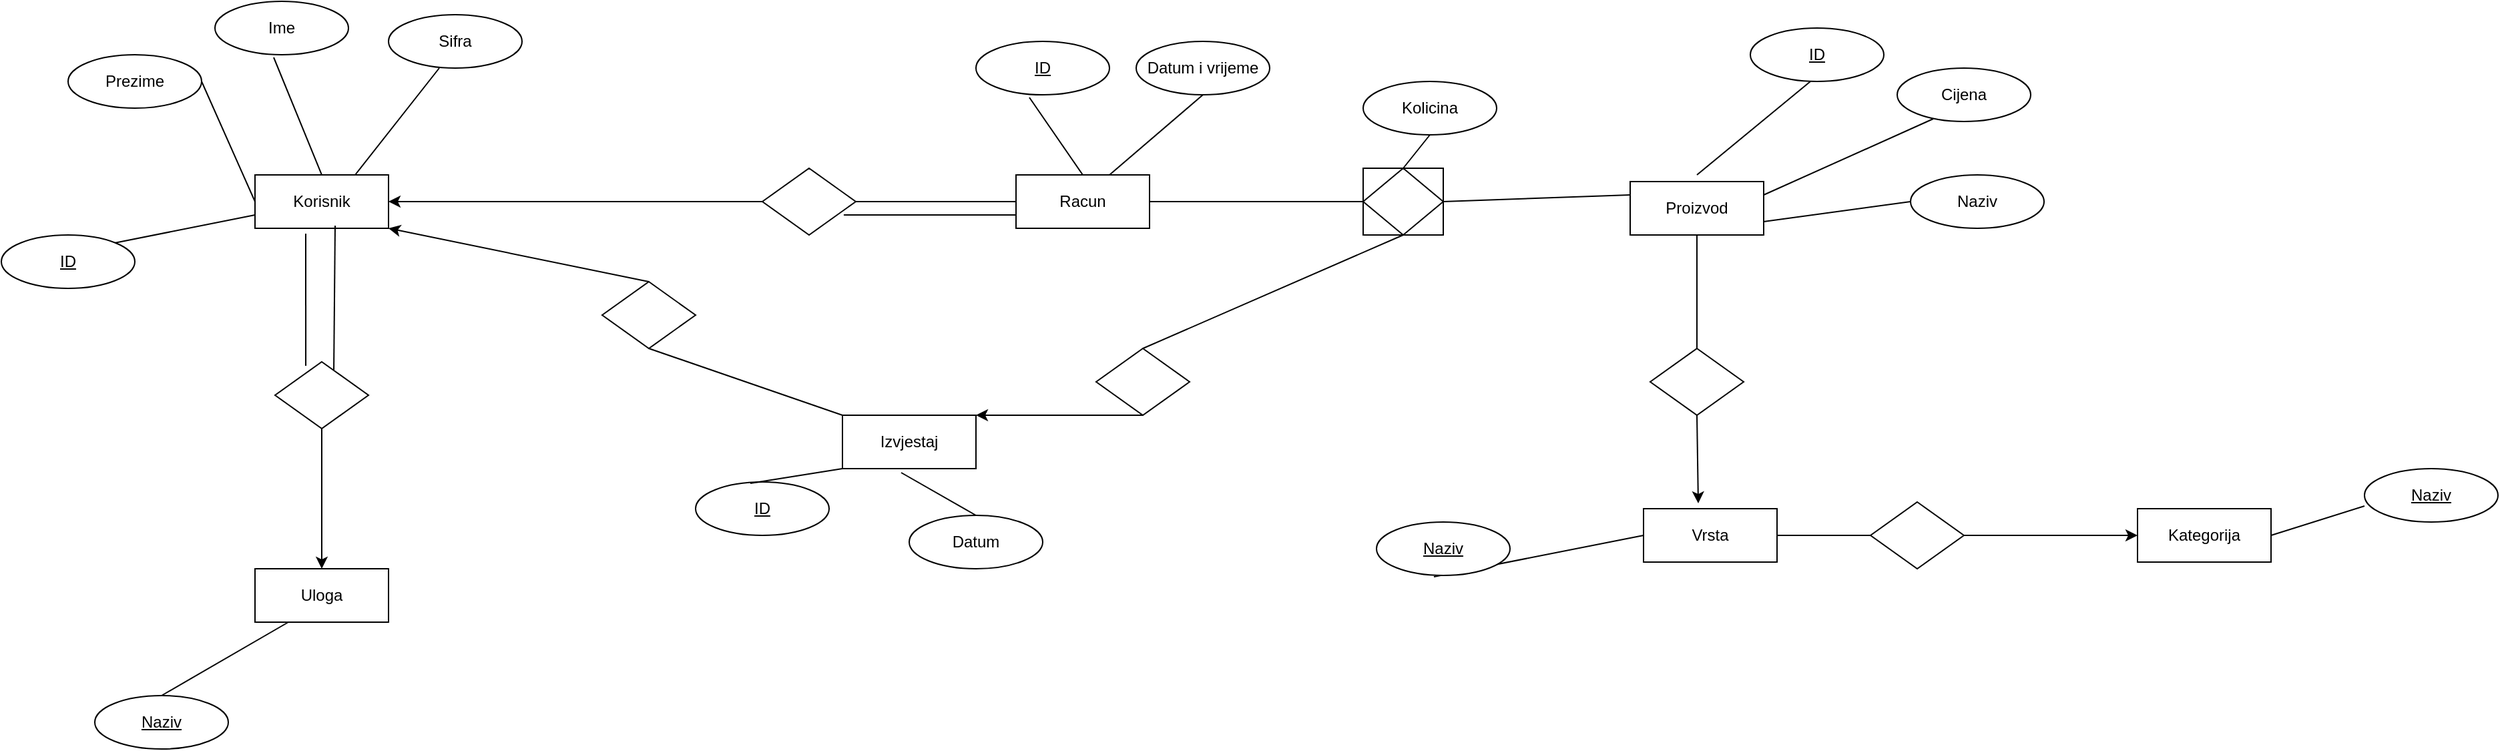 <mxfile version="21.5.0" type="device">
  <diagram name="Page-1" id="uMtkj1Ftv3p5Sa-9l_ay">
    <mxGraphModel dx="2450" dy="843" grid="1" gridSize="10" guides="1" tooltips="1" connect="1" arrows="1" fold="1" page="1" pageScale="1" pageWidth="850" pageHeight="1100" math="0" shadow="0">
      <root>
        <mxCell id="0" />
        <mxCell id="1" parent="0" />
        <mxCell id="wWX0gEDaJDGyEXmUy9La-1" value="Korisnik" style="whiteSpace=wrap;html=1;align=center;" parent="1" vertex="1">
          <mxGeometry x="60" y="170" width="100" height="40" as="geometry" />
        </mxCell>
        <mxCell id="wWX0gEDaJDGyEXmUy9La-2" value="ID" style="ellipse;whiteSpace=wrap;html=1;align=center;fontStyle=4;" parent="1" vertex="1">
          <mxGeometry x="-130" y="215" width="100" height="40" as="geometry" />
        </mxCell>
        <mxCell id="wWX0gEDaJDGyEXmUy9La-5" value="Ime" style="ellipse;whiteSpace=wrap;html=1;align=center;" parent="1" vertex="1">
          <mxGeometry x="30" y="40" width="100" height="40" as="geometry" />
        </mxCell>
        <mxCell id="wWX0gEDaJDGyEXmUy9La-6" value="Prezime" style="ellipse;whiteSpace=wrap;html=1;align=center;" parent="1" vertex="1">
          <mxGeometry x="-80" y="80" width="100" height="40" as="geometry" />
        </mxCell>
        <mxCell id="wWX0gEDaJDGyEXmUy9La-7" value="" style="endArrow=none;html=1;rounded=0;entryX=0.44;entryY=1.05;entryDx=0;entryDy=0;entryPerimeter=0;exitX=0.5;exitY=0;exitDx=0;exitDy=0;" parent="1" source="wWX0gEDaJDGyEXmUy9La-1" target="wWX0gEDaJDGyEXmUy9La-5" edge="1">
          <mxGeometry width="50" height="50" relative="1" as="geometry">
            <mxPoint x="440" y="460" as="sourcePoint" />
            <mxPoint x="490" y="410" as="targetPoint" />
          </mxGeometry>
        </mxCell>
        <mxCell id="wWX0gEDaJDGyEXmUy9La-8" value="" style="endArrow=none;html=1;rounded=0;entryX=1;entryY=0.5;entryDx=0;entryDy=0;exitX=0;exitY=0.5;exitDx=0;exitDy=0;" parent="1" source="wWX0gEDaJDGyEXmUy9La-1" target="wWX0gEDaJDGyEXmUy9La-6" edge="1">
          <mxGeometry width="50" height="50" relative="1" as="geometry">
            <mxPoint x="400" y="360" as="sourcePoint" />
            <mxPoint x="354" y="332" as="targetPoint" />
          </mxGeometry>
        </mxCell>
        <mxCell id="wWX0gEDaJDGyEXmUy9La-9" value="" style="endArrow=none;html=1;rounded=0;entryX=1;entryY=0;entryDx=0;entryDy=0;exitX=0;exitY=0.75;exitDx=0;exitDy=0;" parent="1" source="wWX0gEDaJDGyEXmUy9La-1" target="wWX0gEDaJDGyEXmUy9La-2" edge="1">
          <mxGeometry width="50" height="50" relative="1" as="geometry">
            <mxPoint x="350" y="380" as="sourcePoint" />
            <mxPoint x="320" y="350" as="targetPoint" />
          </mxGeometry>
        </mxCell>
        <mxCell id="wWX0gEDaJDGyEXmUy9La-10" value="Racun" style="whiteSpace=wrap;html=1;align=center;" parent="1" vertex="1">
          <mxGeometry x="630" y="170" width="100" height="40" as="geometry" />
        </mxCell>
        <mxCell id="wWX0gEDaJDGyEXmUy9La-11" value="ID" style="ellipse;whiteSpace=wrap;html=1;align=center;fontStyle=4;" parent="1" vertex="1">
          <mxGeometry x="600" y="70" width="100" height="40" as="geometry" />
        </mxCell>
        <mxCell id="wWX0gEDaJDGyEXmUy9La-12" value="" style="shape=rhombus;perimeter=rhombusPerimeter;whiteSpace=wrap;html=1;align=center;" parent="1" vertex="1">
          <mxGeometry x="440" y="165" width="70" height="50" as="geometry" />
        </mxCell>
        <mxCell id="wWX0gEDaJDGyEXmUy9La-14" value="" style="endArrow=none;html=1;rounded=0;entryX=0;entryY=0.5;entryDx=0;entryDy=0;exitX=1;exitY=0.5;exitDx=0;exitDy=0;" parent="1" source="wWX0gEDaJDGyEXmUy9La-12" target="wWX0gEDaJDGyEXmUy9La-10" edge="1">
          <mxGeometry width="50" height="50" relative="1" as="geometry">
            <mxPoint x="440" y="460" as="sourcePoint" />
            <mxPoint x="490" y="410" as="targetPoint" />
          </mxGeometry>
        </mxCell>
        <mxCell id="wWX0gEDaJDGyEXmUy9La-15" value="" style="endArrow=classic;html=1;rounded=0;entryX=1;entryY=0.5;entryDx=0;entryDy=0;exitX=0;exitY=0.5;exitDx=0;exitDy=0;" parent="1" source="wWX0gEDaJDGyEXmUy9La-12" target="wWX0gEDaJDGyEXmUy9La-1" edge="1">
          <mxGeometry width="50" height="50" relative="1" as="geometry">
            <mxPoint x="440" y="460" as="sourcePoint" />
            <mxPoint x="490" y="410" as="targetPoint" />
          </mxGeometry>
        </mxCell>
        <mxCell id="wWX0gEDaJDGyEXmUy9La-16" value="" style="endArrow=none;html=1;rounded=0;entryX=0.4;entryY=1.05;entryDx=0;entryDy=0;entryPerimeter=0;exitX=0.5;exitY=0;exitDx=0;exitDy=0;" parent="1" source="wWX0gEDaJDGyEXmUy9La-10" target="wWX0gEDaJDGyEXmUy9La-11" edge="1">
          <mxGeometry width="50" height="50" relative="1" as="geometry">
            <mxPoint x="440" y="460" as="sourcePoint" />
            <mxPoint x="490" y="410" as="targetPoint" />
          </mxGeometry>
        </mxCell>
        <mxCell id="wWX0gEDaJDGyEXmUy9La-19" value="Datum i vrijeme" style="ellipse;whiteSpace=wrap;html=1;align=center;" parent="1" vertex="1">
          <mxGeometry x="720" y="70" width="100" height="40" as="geometry" />
        </mxCell>
        <mxCell id="wWX0gEDaJDGyEXmUy9La-20" value="" style="endArrow=none;html=1;rounded=0;entryX=0.5;entryY=1;entryDx=0;entryDy=0;" parent="1" target="wWX0gEDaJDGyEXmUy9La-19" edge="1">
          <mxGeometry width="50" height="50" relative="1" as="geometry">
            <mxPoint x="700" y="170" as="sourcePoint" />
            <mxPoint x="650" y="122" as="targetPoint" />
          </mxGeometry>
        </mxCell>
        <mxCell id="wWX0gEDaJDGyEXmUy9La-22" value="" style="endArrow=none;html=1;rounded=0;entryX=0;entryY=0.25;entryDx=0;entryDy=0;exitX=1;exitY=0.5;exitDx=0;exitDy=0;" parent="1" source="CLQFQkH-uaahIQlkS5Gx-1" target="q-AJSF_e4BkdiFMXOZ78-1" edge="1">
          <mxGeometry width="50" height="50" relative="1" as="geometry">
            <mxPoint x="960" y="190" as="sourcePoint" />
            <mxPoint x="1090" y="190" as="targetPoint" />
          </mxGeometry>
        </mxCell>
        <mxCell id="wWX0gEDaJDGyEXmUy9La-42" value="" style="endArrow=none;html=1;rounded=0;entryX=0.5;entryY=1;entryDx=0;entryDy=0;exitX=0.5;exitY=0;exitDx=0;exitDy=0;" parent="1" edge="1">
          <mxGeometry width="50" height="50" relative="1" as="geometry">
            <mxPoint x="1140" y="170" as="sourcePoint" />
            <mxPoint x="1225" y="100" as="targetPoint" />
          </mxGeometry>
        </mxCell>
        <mxCell id="wWX0gEDaJDGyEXmUy9La-49" value="Sifra" style="ellipse;whiteSpace=wrap;html=1;align=center;" parent="1" vertex="1">
          <mxGeometry x="160" y="50" width="100" height="40" as="geometry" />
        </mxCell>
        <mxCell id="wWX0gEDaJDGyEXmUy9La-50" value="" style="endArrow=none;html=1;rounded=0;entryX=0.75;entryY=0;entryDx=0;entryDy=0;exitX=0.38;exitY=1;exitDx=0;exitDy=0;exitPerimeter=0;" parent="1" source="wWX0gEDaJDGyEXmUy9La-49" target="wWX0gEDaJDGyEXmUy9La-1" edge="1">
          <mxGeometry width="50" height="50" relative="1" as="geometry">
            <mxPoint x="200" y="210" as="sourcePoint" />
            <mxPoint x="155" y="231" as="targetPoint" />
          </mxGeometry>
        </mxCell>
        <mxCell id="wWX0gEDaJDGyEXmUy9La-59" value="Kolicina" style="ellipse;whiteSpace=wrap;html=1;align=center;" parent="1" vertex="1">
          <mxGeometry x="890" y="100" width="100" height="40" as="geometry" />
        </mxCell>
        <mxCell id="wWX0gEDaJDGyEXmUy9La-60" value="" style="endArrow=none;html=1;rounded=0;entryX=0.5;entryY=1;entryDx=0;entryDy=0;exitX=0.5;exitY=0;exitDx=0;exitDy=0;" parent="1" source="CLQFQkH-uaahIQlkS5Gx-1" target="wWX0gEDaJDGyEXmUy9La-59" edge="1">
          <mxGeometry width="50" height="50" relative="1" as="geometry">
            <mxPoint x="925" y="165" as="sourcePoint" />
            <mxPoint x="1125" y="120" as="targetPoint" />
          </mxGeometry>
        </mxCell>
        <mxCell id="q-AJSF_e4BkdiFMXOZ78-1" value="Proizvod" style="whiteSpace=wrap;html=1;align=center;" parent="1" vertex="1">
          <mxGeometry x="1090" y="175" width="100" height="40" as="geometry" />
        </mxCell>
        <mxCell id="q-AJSF_e4BkdiFMXOZ78-3" value="ID" style="ellipse;whiteSpace=wrap;html=1;align=center;fontStyle=4;" parent="1" vertex="1">
          <mxGeometry x="1180" y="60" width="100" height="40" as="geometry" />
        </mxCell>
        <mxCell id="q-AJSF_e4BkdiFMXOZ78-4" value="" style="endArrow=none;html=1;rounded=0;entryX=0;entryY=0.5;entryDx=0;entryDy=0;exitX=1;exitY=0.5;exitDx=0;exitDy=0;" parent="1" source="wWX0gEDaJDGyEXmUy9La-10" target="CLQFQkH-uaahIQlkS5Gx-1" edge="1">
          <mxGeometry width="50" height="50" relative="1" as="geometry">
            <mxPoint x="970" y="200" as="sourcePoint" />
            <mxPoint x="890" y="190" as="targetPoint" />
          </mxGeometry>
        </mxCell>
        <mxCell id="LlmAp3Jcx0G5IWVWPpvB-1" value="Cijena" style="ellipse;whiteSpace=wrap;html=1;align=center;" parent="1" vertex="1">
          <mxGeometry x="1290" y="90" width="100" height="40" as="geometry" />
        </mxCell>
        <mxCell id="LlmAp3Jcx0G5IWVWPpvB-2" value="" style="endArrow=none;html=1;rounded=0;entryX=0.27;entryY=0.95;entryDx=0;entryDy=0;exitX=1;exitY=0.25;exitDx=0;exitDy=0;entryPerimeter=0;" parent="1" source="q-AJSF_e4BkdiFMXOZ78-1" target="LlmAp3Jcx0G5IWVWPpvB-1" edge="1">
          <mxGeometry width="50" height="50" relative="1" as="geometry">
            <mxPoint x="1140" y="181" as="sourcePoint" />
            <mxPoint x="1125" y="120" as="targetPoint" />
          </mxGeometry>
        </mxCell>
        <mxCell id="CLQFQkH-uaahIQlkS5Gx-1" value="" style="shape=associativeEntity;whiteSpace=wrap;html=1;align=center;" parent="1" vertex="1">
          <mxGeometry x="890" y="165" width="60" height="50" as="geometry" />
        </mxCell>
        <mxCell id="CLQFQkH-uaahIQlkS5Gx-3" value="Izvjestaj" style="whiteSpace=wrap;html=1;align=center;" parent="1" vertex="1">
          <mxGeometry x="500" y="350" width="100" height="40" as="geometry" />
        </mxCell>
        <mxCell id="CLQFQkH-uaahIQlkS5Gx-4" value="" style="shape=rhombus;perimeter=rhombusPerimeter;whiteSpace=wrap;html=1;align=center;" parent="1" vertex="1">
          <mxGeometry x="690" y="300" width="70" height="50" as="geometry" />
        </mxCell>
        <mxCell id="CLQFQkH-uaahIQlkS5Gx-5" value="" style="endArrow=classic;html=1;rounded=0;entryX=1;entryY=0;entryDx=0;entryDy=0;exitX=0.5;exitY=1;exitDx=0;exitDy=0;" parent="1" source="CLQFQkH-uaahIQlkS5Gx-4" target="CLQFQkH-uaahIQlkS5Gx-3" edge="1">
          <mxGeometry width="50" height="50" relative="1" as="geometry">
            <mxPoint x="790" y="470" as="sourcePoint" />
            <mxPoint x="840" y="420" as="targetPoint" />
          </mxGeometry>
        </mxCell>
        <mxCell id="CLQFQkH-uaahIQlkS5Gx-6" value="" style="endArrow=none;html=1;rounded=0;entryX=0.5;entryY=1;entryDx=0;entryDy=0;exitX=0.5;exitY=0;exitDx=0;exitDy=0;" parent="1" source="CLQFQkH-uaahIQlkS5Gx-4" target="CLQFQkH-uaahIQlkS5Gx-1" edge="1">
          <mxGeometry width="50" height="50" relative="1" as="geometry">
            <mxPoint x="790" y="470" as="sourcePoint" />
            <mxPoint x="840" y="420" as="targetPoint" />
          </mxGeometry>
        </mxCell>
        <mxCell id="CLQFQkH-uaahIQlkS5Gx-7" value="" style="shape=rhombus;perimeter=rhombusPerimeter;whiteSpace=wrap;html=1;align=center;" parent="1" vertex="1">
          <mxGeometry x="320" y="250" width="70" height="50" as="geometry" />
        </mxCell>
        <mxCell id="CLQFQkH-uaahIQlkS5Gx-8" value="" style="endArrow=classic;html=1;rounded=0;entryX=1;entryY=1;entryDx=0;entryDy=0;exitX=0.5;exitY=0;exitDx=0;exitDy=0;" parent="1" source="CLQFQkH-uaahIQlkS5Gx-7" target="wWX0gEDaJDGyEXmUy9La-1" edge="1">
          <mxGeometry width="50" height="50" relative="1" as="geometry">
            <mxPoint x="790" y="470" as="sourcePoint" />
            <mxPoint x="840" y="420" as="targetPoint" />
          </mxGeometry>
        </mxCell>
        <mxCell id="CLQFQkH-uaahIQlkS5Gx-9" value="" style="endArrow=none;html=1;rounded=0;entryX=0.5;entryY=1;entryDx=0;entryDy=0;exitX=0;exitY=0;exitDx=0;exitDy=0;" parent="1" source="CLQFQkH-uaahIQlkS5Gx-3" target="CLQFQkH-uaahIQlkS5Gx-7" edge="1">
          <mxGeometry width="50" height="50" relative="1" as="geometry">
            <mxPoint x="790" y="470" as="sourcePoint" />
            <mxPoint x="840" y="420" as="targetPoint" />
          </mxGeometry>
        </mxCell>
        <mxCell id="CLQFQkH-uaahIQlkS5Gx-10" value="" style="endArrow=none;html=1;rounded=0;exitX=0.871;exitY=0.7;exitDx=0;exitDy=0;exitPerimeter=0;" parent="1" source="wWX0gEDaJDGyEXmUy9La-12" edge="1">
          <mxGeometry width="50" height="50" relative="1" as="geometry">
            <mxPoint x="520" y="200" as="sourcePoint" />
            <mxPoint x="630" y="200" as="targetPoint" />
          </mxGeometry>
        </mxCell>
        <mxCell id="CLQFQkH-uaahIQlkS5Gx-11" value="ID" style="ellipse;whiteSpace=wrap;html=1;align=center;fontStyle=4;" parent="1" vertex="1">
          <mxGeometry x="390" y="400" width="100" height="40" as="geometry" />
        </mxCell>
        <mxCell id="CLQFQkH-uaahIQlkS5Gx-12" value="" style="endArrow=none;html=1;rounded=0;entryX=0.41;entryY=0.025;entryDx=0;entryDy=0;exitX=0;exitY=1;exitDx=0;exitDy=0;entryPerimeter=0;" parent="1" source="CLQFQkH-uaahIQlkS5Gx-3" target="CLQFQkH-uaahIQlkS5Gx-11" edge="1">
          <mxGeometry width="50" height="50" relative="1" as="geometry">
            <mxPoint x="530" y="210" as="sourcePoint" />
            <mxPoint x="650" y="210" as="targetPoint" />
          </mxGeometry>
        </mxCell>
        <mxCell id="CLQFQkH-uaahIQlkS5Gx-13" value="Datum" style="ellipse;whiteSpace=wrap;html=1;align=center;" parent="1" vertex="1">
          <mxGeometry x="550" y="425" width="100" height="40" as="geometry" />
        </mxCell>
        <mxCell id="CLQFQkH-uaahIQlkS5Gx-14" value="" style="endArrow=none;html=1;rounded=0;entryX=0.5;entryY=0;entryDx=0;entryDy=0;exitX=0.44;exitY=1.075;exitDx=0;exitDy=0;exitPerimeter=0;" parent="1" source="CLQFQkH-uaahIQlkS5Gx-3" target="CLQFQkH-uaahIQlkS5Gx-13" edge="1">
          <mxGeometry width="50" height="50" relative="1" as="geometry">
            <mxPoint x="540" y="220" as="sourcePoint" />
            <mxPoint x="660" y="220" as="targetPoint" />
          </mxGeometry>
        </mxCell>
        <mxCell id="zgI6c0aV51XPYoaqWLNQ-1" value="Kategorija" style="whiteSpace=wrap;html=1;align=center;" parent="1" vertex="1">
          <mxGeometry x="1470" y="420" width="100" height="40" as="geometry" />
        </mxCell>
        <mxCell id="zgI6c0aV51XPYoaqWLNQ-2" value="Naziv" style="ellipse;whiteSpace=wrap;html=1;align=center;fontStyle=4;" parent="1" vertex="1">
          <mxGeometry x="1640" y="390" width="100" height="40" as="geometry" />
        </mxCell>
        <mxCell id="zgI6c0aV51XPYoaqWLNQ-3" value="" style="shape=rhombus;perimeter=rhombusPerimeter;whiteSpace=wrap;html=1;align=center;" parent="1" vertex="1">
          <mxGeometry x="1105" y="300" width="70" height="50" as="geometry" />
        </mxCell>
        <mxCell id="zgI6c0aV51XPYoaqWLNQ-4" value="" style="endArrow=none;html=1;rounded=0;entryX=0.5;entryY=1;entryDx=0;entryDy=0;exitX=0.5;exitY=0;exitDx=0;exitDy=0;" parent="1" source="zgI6c0aV51XPYoaqWLNQ-3" target="q-AJSF_e4BkdiFMXOZ78-1" edge="1">
          <mxGeometry width="50" height="50" relative="1" as="geometry">
            <mxPoint x="1390" y="460" as="sourcePoint" />
            <mxPoint x="1440" y="410" as="targetPoint" />
          </mxGeometry>
        </mxCell>
        <mxCell id="zgI6c0aV51XPYoaqWLNQ-5" value="" style="endArrow=classic;html=1;rounded=0;exitX=0.5;exitY=1;exitDx=0;exitDy=0;entryX=0.41;entryY=-0.1;entryDx=0;entryDy=0;entryPerimeter=0;" parent="1" source="zgI6c0aV51XPYoaqWLNQ-3" target="zgI6c0aV51XPYoaqWLNQ-7" edge="1">
          <mxGeometry width="50" height="50" relative="1" as="geometry">
            <mxPoint x="1390" y="460" as="sourcePoint" />
            <mxPoint x="1440" y="410" as="targetPoint" />
          </mxGeometry>
        </mxCell>
        <mxCell id="zgI6c0aV51XPYoaqWLNQ-6" value="" style="endArrow=none;html=1;rounded=0;entryX=0;entryY=0.7;entryDx=0;entryDy=0;exitX=1;exitY=0.5;exitDx=0;exitDy=0;entryPerimeter=0;" parent="1" source="zgI6c0aV51XPYoaqWLNQ-1" target="zgI6c0aV51XPYoaqWLNQ-2" edge="1">
          <mxGeometry width="50" height="50" relative="1" as="geometry">
            <mxPoint x="1150" y="300" as="sourcePoint" />
            <mxPoint x="1150" y="225" as="targetPoint" />
          </mxGeometry>
        </mxCell>
        <mxCell id="zgI6c0aV51XPYoaqWLNQ-10" value="" style="shape=rhombus;perimeter=rhombusPerimeter;whiteSpace=wrap;html=1;align=center;" parent="1" vertex="1">
          <mxGeometry x="1270" y="415" width="70" height="50" as="geometry" />
        </mxCell>
        <mxCell id="zgI6c0aV51XPYoaqWLNQ-11" value="" style="endArrow=none;html=1;rounded=0;entryX=1;entryY=0.5;entryDx=0;entryDy=0;exitX=0;exitY=0.5;exitDx=0;exitDy=0;" parent="1" source="zgI6c0aV51XPYoaqWLNQ-10" target="zgI6c0aV51XPYoaqWLNQ-7" edge="1">
          <mxGeometry width="50" height="50" relative="1" as="geometry">
            <mxPoint x="1230" y="460" as="sourcePoint" />
            <mxPoint x="1150" y="225" as="targetPoint" />
          </mxGeometry>
        </mxCell>
        <mxCell id="zgI6c0aV51XPYoaqWLNQ-12" value="" style="endArrow=classic;html=1;rounded=0;exitX=1;exitY=0.5;exitDx=0;exitDy=0;entryX=0;entryY=0.5;entryDx=0;entryDy=0;" parent="1" source="zgI6c0aV51XPYoaqWLNQ-10" target="zgI6c0aV51XPYoaqWLNQ-1" edge="1">
          <mxGeometry width="50" height="50" relative="1" as="geometry">
            <mxPoint x="1150" y="350" as="sourcePoint" />
            <mxPoint x="1150" y="440" as="targetPoint" />
          </mxGeometry>
        </mxCell>
        <mxCell id="zgI6c0aV51XPYoaqWLNQ-14" value="" style="endArrow=none;html=1;rounded=0;entryX=0.43;entryY=1.025;entryDx=0;entryDy=0;exitX=0;exitY=0.5;exitDx=0;exitDy=0;entryPerimeter=0;" parent="1" source="zgI6c0aV51XPYoaqWLNQ-7" target="zgI6c0aV51XPYoaqWLNQ-15" edge="1">
          <mxGeometry width="50" height="50" relative="1" as="geometry">
            <mxPoint x="1530" y="440" as="sourcePoint" />
            <mxPoint x="1592" y="389" as="targetPoint" />
          </mxGeometry>
        </mxCell>
        <mxCell id="zgI6c0aV51XPYoaqWLNQ-15" value="Naziv" style="ellipse;whiteSpace=wrap;html=1;align=center;fontStyle=4;" parent="1" vertex="1">
          <mxGeometry x="900" y="430" width="100" height="40" as="geometry" />
        </mxCell>
        <mxCell id="RSRVF3-I9pPMVt7UNTp9-1" value="Uloga" style="whiteSpace=wrap;html=1;align=center;" parent="1" vertex="1">
          <mxGeometry x="60" y="465" width="100" height="40" as="geometry" />
        </mxCell>
        <mxCell id="RSRVF3-I9pPMVt7UNTp9-2" value="" style="shape=rhombus;perimeter=rhombusPerimeter;whiteSpace=wrap;html=1;align=center;" parent="1" vertex="1">
          <mxGeometry x="75" y="310" width="70" height="50" as="geometry" />
        </mxCell>
        <mxCell id="RSRVF3-I9pPMVt7UNTp9-3" value="" style="endArrow=none;html=1;rounded=0;entryX=0.38;entryY=1.1;entryDx=0;entryDy=0;exitX=0.329;exitY=0.06;exitDx=0;exitDy=0;entryPerimeter=0;exitPerimeter=0;" parent="1" source="RSRVF3-I9pPMVt7UNTp9-2" target="wWX0gEDaJDGyEXmUy9La-1" edge="1">
          <mxGeometry width="50" height="50" relative="1" as="geometry">
            <mxPoint x="510" y="360" as="sourcePoint" />
            <mxPoint x="365" y="310" as="targetPoint" />
          </mxGeometry>
        </mxCell>
        <mxCell id="RSRVF3-I9pPMVt7UNTp9-4" value="" style="endArrow=none;html=1;rounded=0;entryX=0.6;entryY=0.95;entryDx=0;entryDy=0;exitX=0.629;exitY=0.12;exitDx=0;exitDy=0;entryPerimeter=0;exitPerimeter=0;" parent="1" source="RSRVF3-I9pPMVt7UNTp9-2" target="wWX0gEDaJDGyEXmUy9La-1" edge="1">
          <mxGeometry width="50" height="50" relative="1" as="geometry">
            <mxPoint x="108" y="323" as="sourcePoint" />
            <mxPoint x="108" y="224" as="targetPoint" />
          </mxGeometry>
        </mxCell>
        <mxCell id="RSRVF3-I9pPMVt7UNTp9-5" value="" style="endArrow=classic;html=1;rounded=0;entryX=0.5;entryY=0;entryDx=0;entryDy=0;exitX=0.5;exitY=1;exitDx=0;exitDy=0;" parent="1" source="RSRVF3-I9pPMVt7UNTp9-2" target="RSRVF3-I9pPMVt7UNTp9-1" edge="1">
          <mxGeometry width="50" height="50" relative="1" as="geometry">
            <mxPoint x="365" y="260" as="sourcePoint" />
            <mxPoint x="170" y="220" as="targetPoint" />
          </mxGeometry>
        </mxCell>
        <mxCell id="RSRVF3-I9pPMVt7UNTp9-6" value="Naziv" style="ellipse;whiteSpace=wrap;html=1;align=center;fontStyle=4;" parent="1" vertex="1">
          <mxGeometry x="-60" y="560" width="100" height="40" as="geometry" />
        </mxCell>
        <mxCell id="RSRVF3-I9pPMVt7UNTp9-7" value="" style="endArrow=none;html=1;rounded=0;entryX=0.5;entryY=0;entryDx=0;entryDy=0;exitX=0.25;exitY=1;exitDx=0;exitDy=0;" parent="1" source="RSRVF3-I9pPMVt7UNTp9-1" target="RSRVF3-I9pPMVt7UNTp9-6" edge="1">
          <mxGeometry width="50" height="50" relative="1" as="geometry">
            <mxPoint x="129" y="326" as="sourcePoint" />
            <mxPoint x="130" y="218" as="targetPoint" />
          </mxGeometry>
        </mxCell>
        <mxCell id="HVuiGWgNAw1tJiiY6GvW-2" value="Naziv" style="ellipse;whiteSpace=wrap;html=1;align=center;" vertex="1" parent="1">
          <mxGeometry x="1300" y="170" width="100" height="40" as="geometry" />
        </mxCell>
        <mxCell id="HVuiGWgNAw1tJiiY6GvW-3" value="" style="endArrow=none;html=1;rounded=0;entryX=0;entryY=0.5;entryDx=0;entryDy=0;exitX=1;exitY=0.75;exitDx=0;exitDy=0;" edge="1" parent="1" source="q-AJSF_e4BkdiFMXOZ78-1" target="HVuiGWgNAw1tJiiY6GvW-2">
          <mxGeometry width="50" height="50" relative="1" as="geometry">
            <mxPoint x="1200" y="195" as="sourcePoint" />
            <mxPoint x="1327" y="138" as="targetPoint" />
          </mxGeometry>
        </mxCell>
        <mxCell id="zgI6c0aV51XPYoaqWLNQ-7" value="Vrsta" style="whiteSpace=wrap;html=1;align=center;" parent="1" vertex="1">
          <mxGeometry x="1100" y="420" width="100" height="40" as="geometry" />
        </mxCell>
      </root>
    </mxGraphModel>
  </diagram>
</mxfile>
